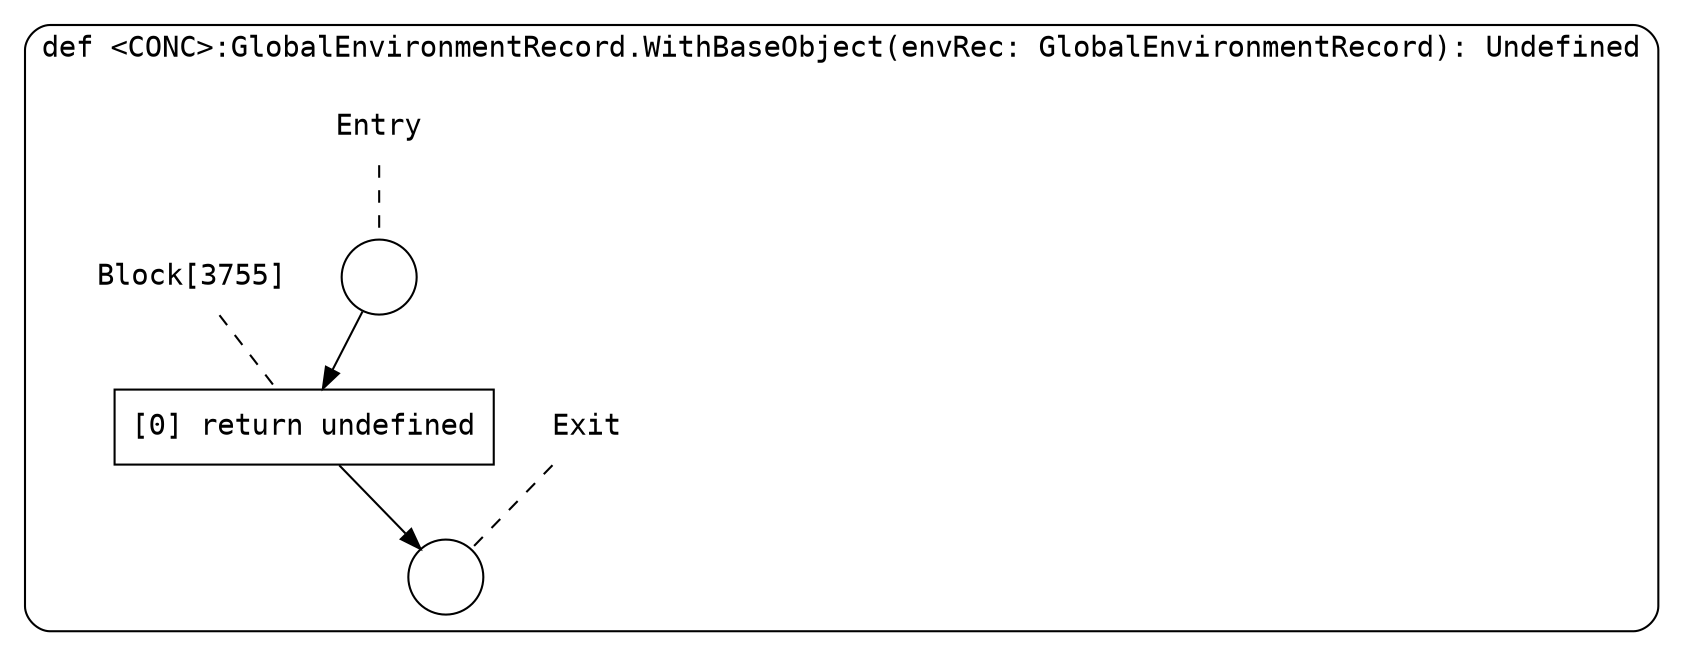 digraph {
  graph [fontname = "Consolas"]
  node [fontname = "Consolas"]
  edge [fontname = "Consolas"]
  subgraph cluster1007 {
    label = "def <CONC>:GlobalEnvironmentRecord.WithBaseObject(envRec: GlobalEnvironmentRecord): Undefined"
    style = rounded
    cluster1007_entry_name [shape=none, label=<<font color="black">Entry</font>>]
    cluster1007_entry_name -> cluster1007_entry [arrowhead=none, color="black", style=dashed]
    cluster1007_entry [shape=circle label=" " color="black" fillcolor="white" style=filled]
    cluster1007_entry -> node3755 [color="black"]
    cluster1007_exit_name [shape=none, label=<<font color="black">Exit</font>>]
    cluster1007_exit_name -> cluster1007_exit [arrowhead=none, color="black", style=dashed]
    cluster1007_exit [shape=circle label=" " color="black" fillcolor="white" style=filled]
    node3755_name [shape=none, label=<<font color="black">Block[3755]</font>>]
    node3755_name -> node3755 [arrowhead=none, color="black", style=dashed]
    node3755 [shape=box, label=<<font color="black">[0] return undefined<BR ALIGN="LEFT"/></font>> color="black" fillcolor="white", style=filled]
    node3755 -> cluster1007_exit [color="black"]
  }
}